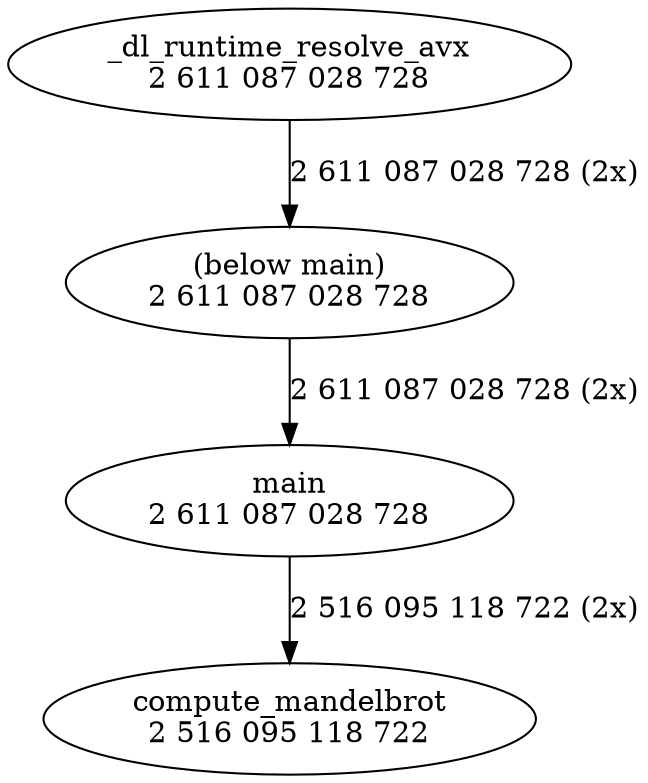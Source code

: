 digraph "callgraph" {
  F16bb9f8 [label="_dl_runtime_resolve_avx\n2 611 087 028 728"];
  F16bc7f8 [label="(below main)\n2 611 087 028 728"];
  F1792378 [label="main\n2 611 087 028 728"];
  F17d1ae8 [label="compute_mandelbrot\n2 516 095 118 722"];
  F16bb9f8 -> F16bc7f8 [weight=3,label="2 611 087 028 728 (2x)"];
  F16bc7f8 -> F1792378 [weight=3,label="2 611 087 028 728 (2x)"];
  F1792378 -> F17d1ae8 [weight=3,label="2 516 095 118 722 (2x)"];
}
